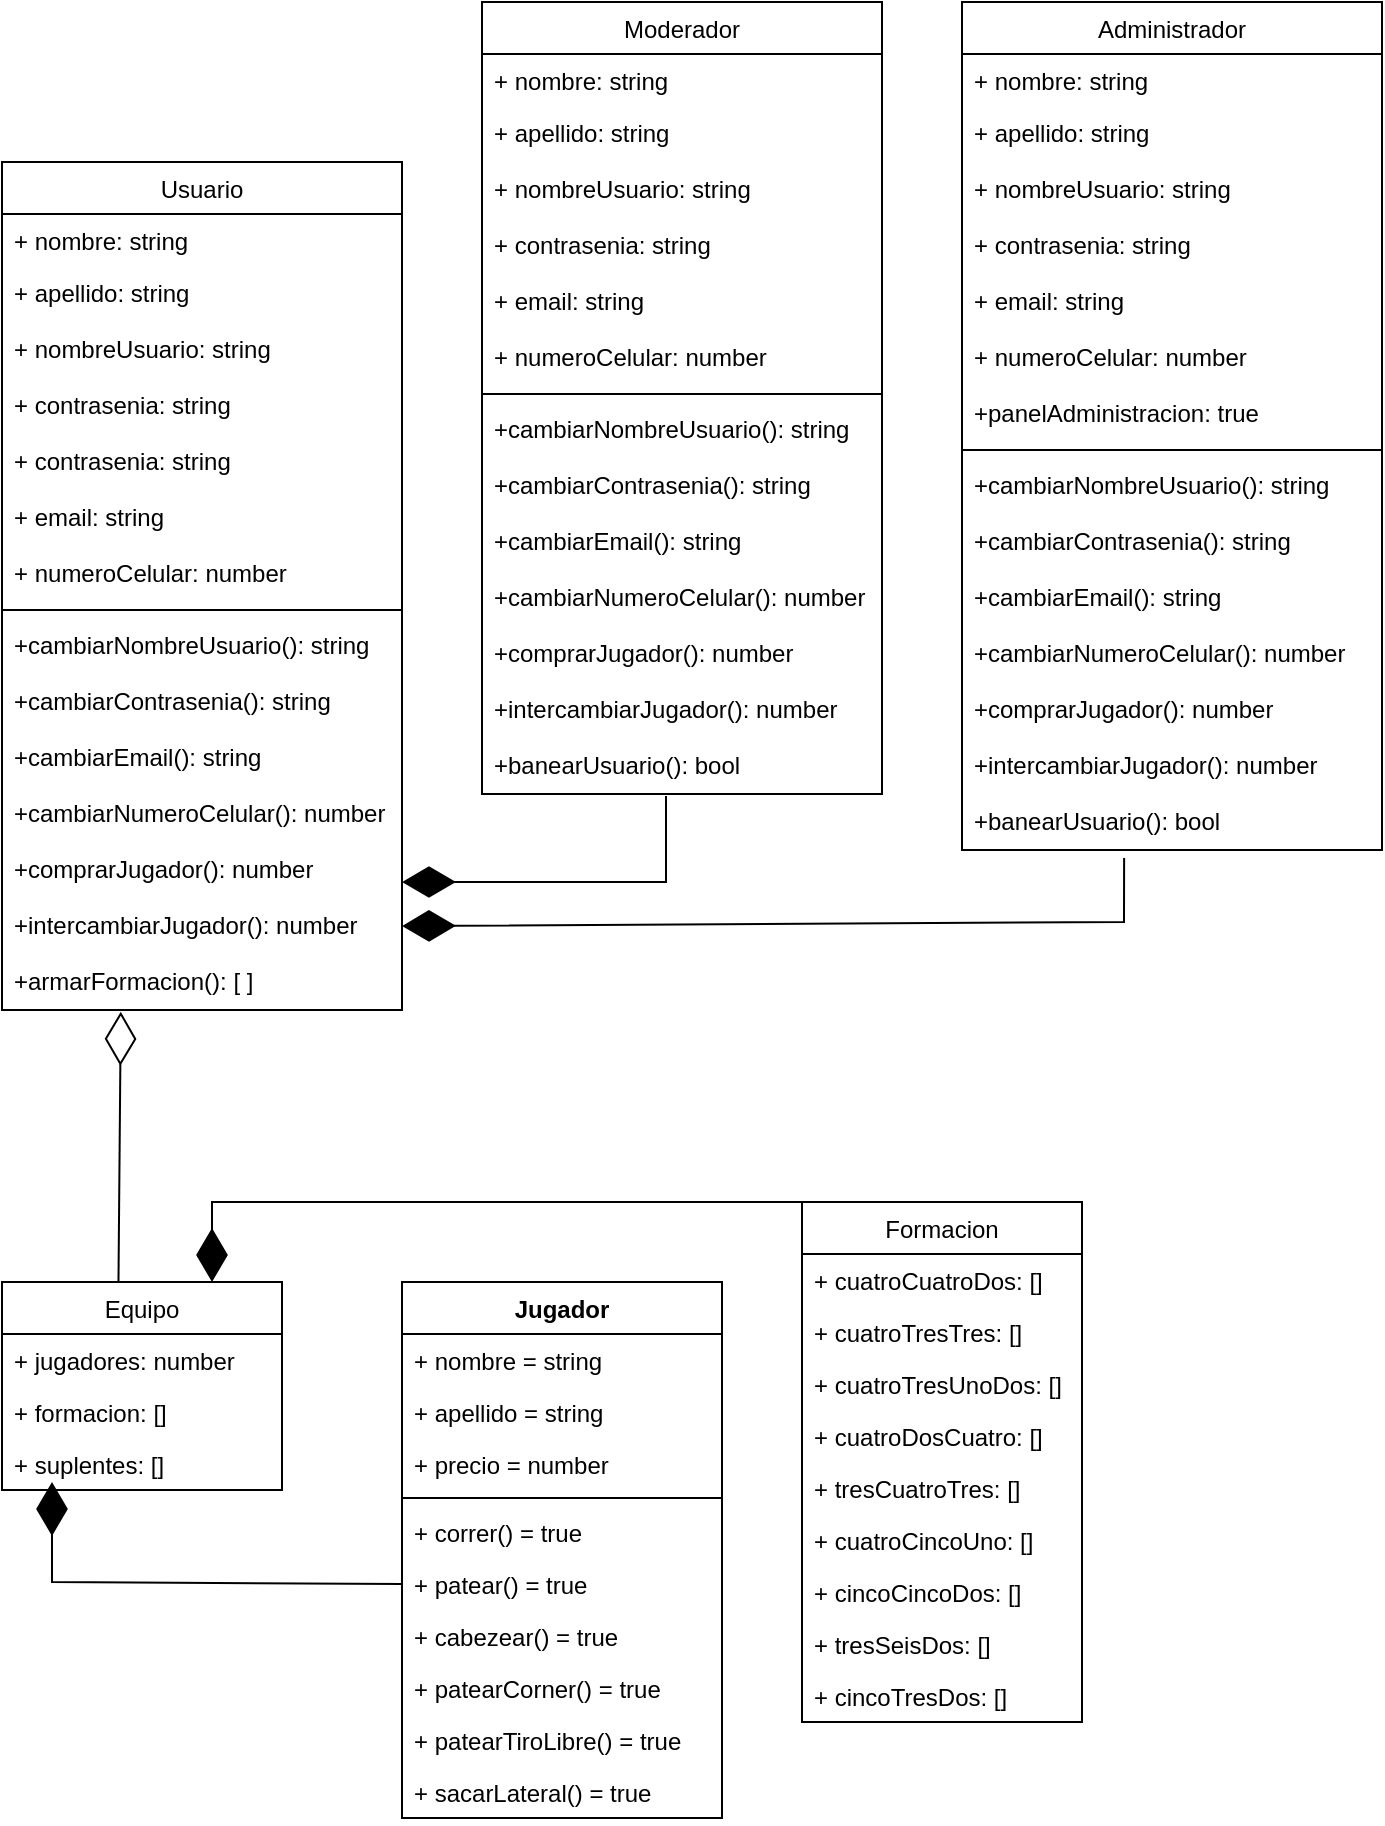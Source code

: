 <mxfile version="17.4.1" type="github"><diagram id="DILozo7zYIeHavc5yu-p" name="Page-1"><mxGraphModel dx="907" dy="513" grid="1" gridSize="10" guides="1" tooltips="1" connect="1" arrows="1" fold="1" page="1" pageScale="1" pageWidth="827" pageHeight="1169" math="0" shadow="0"><root><mxCell id="0"/><mxCell id="1" parent="0"/><mxCell id="RJwx97Zb1K_7F1EaJ8S_-5" value="Usuario" style="swimlane;fontStyle=0;childLayout=stackLayout;horizontal=1;startSize=26;fillColor=none;horizontalStack=0;resizeParent=1;resizeParentMax=0;resizeLast=0;collapsible=1;marginBottom=0;" vertex="1" parent="1"><mxGeometry x="120" y="120" width="200" height="424" as="geometry"/></mxCell><mxCell id="RJwx97Zb1K_7F1EaJ8S_-6" value="+ nombre: string    " style="text;strokeColor=none;fillColor=none;align=left;verticalAlign=top;spacingLeft=4;spacingRight=4;overflow=hidden;rotatable=0;points=[[0,0.5],[1,0.5]];portConstraint=eastwest;" vertex="1" parent="RJwx97Zb1K_7F1EaJ8S_-5"><mxGeometry y="26" width="200" height="26" as="geometry"/></mxCell><mxCell id="RJwx97Zb1K_7F1EaJ8S_-7" value="+ apellido: string" style="text;strokeColor=none;fillColor=none;align=left;verticalAlign=top;spacingLeft=4;spacingRight=4;overflow=hidden;rotatable=0;points=[[0,0.5],[1,0.5]];portConstraint=eastwest;" vertex="1" parent="RJwx97Zb1K_7F1EaJ8S_-5"><mxGeometry y="52" width="200" height="28" as="geometry"/></mxCell><mxCell id="RJwx97Zb1K_7F1EaJ8S_-11" value="+ nombreUsuario: string" style="text;strokeColor=none;fillColor=none;align=left;verticalAlign=top;spacingLeft=4;spacingRight=4;overflow=hidden;rotatable=0;points=[[0,0.5],[1,0.5]];portConstraint=eastwest;" vertex="1" parent="RJwx97Zb1K_7F1EaJ8S_-5"><mxGeometry y="80" width="200" height="28" as="geometry"/></mxCell><mxCell id="RJwx97Zb1K_7F1EaJ8S_-12" value="+ contrasenia: string" style="text;strokeColor=none;fillColor=none;align=left;verticalAlign=top;spacingLeft=4;spacingRight=4;overflow=hidden;rotatable=0;points=[[0,0.5],[1,0.5]];portConstraint=eastwest;" vertex="1" parent="RJwx97Zb1K_7F1EaJ8S_-5"><mxGeometry y="108" width="200" height="28" as="geometry"/></mxCell><mxCell id="RJwx97Zb1K_7F1EaJ8S_-39" value="+ contrasenia: string" style="text;strokeColor=none;fillColor=none;align=left;verticalAlign=top;spacingLeft=4;spacingRight=4;overflow=hidden;rotatable=0;points=[[0,0.5],[1,0.5]];portConstraint=eastwest;" vertex="1" parent="RJwx97Zb1K_7F1EaJ8S_-5"><mxGeometry y="136" width="200" height="28" as="geometry"/></mxCell><mxCell id="RJwx97Zb1K_7F1EaJ8S_-13" value="+ email: string" style="text;strokeColor=none;fillColor=none;align=left;verticalAlign=top;spacingLeft=4;spacingRight=4;overflow=hidden;rotatable=0;points=[[0,0.5],[1,0.5]];portConstraint=eastwest;" vertex="1" parent="RJwx97Zb1K_7F1EaJ8S_-5"><mxGeometry y="164" width="200" height="28" as="geometry"/></mxCell><mxCell id="RJwx97Zb1K_7F1EaJ8S_-14" value="+ numeroCelular: number" style="text;strokeColor=none;fillColor=none;align=left;verticalAlign=top;spacingLeft=4;spacingRight=4;overflow=hidden;rotatable=0;points=[[0,0.5],[1,0.5]];portConstraint=eastwest;" vertex="1" parent="RJwx97Zb1K_7F1EaJ8S_-5"><mxGeometry y="192" width="200" height="28" as="geometry"/></mxCell><mxCell id="RJwx97Zb1K_7F1EaJ8S_-15" value="" style="line;strokeWidth=1;fillColor=none;align=left;verticalAlign=middle;spacingTop=-1;spacingLeft=3;spacingRight=3;rotatable=0;labelPosition=right;points=[];portConstraint=eastwest;" vertex="1" parent="RJwx97Zb1K_7F1EaJ8S_-5"><mxGeometry y="220" width="200" height="8" as="geometry"/></mxCell><mxCell id="RJwx97Zb1K_7F1EaJ8S_-16" value="+cambiarNombreUsuario(): string" style="text;strokeColor=none;fillColor=none;align=left;verticalAlign=top;spacingLeft=4;spacingRight=4;overflow=hidden;rotatable=0;points=[[0,0.5],[1,0.5]];portConstraint=eastwest;" vertex="1" parent="RJwx97Zb1K_7F1EaJ8S_-5"><mxGeometry y="228" width="200" height="28" as="geometry"/></mxCell><mxCell id="RJwx97Zb1K_7F1EaJ8S_-17" value="+cambiarContrasenia(): string" style="text;strokeColor=none;fillColor=none;align=left;verticalAlign=top;spacingLeft=4;spacingRight=4;overflow=hidden;rotatable=0;points=[[0,0.5],[1,0.5]];portConstraint=eastwest;" vertex="1" parent="RJwx97Zb1K_7F1EaJ8S_-5"><mxGeometry y="256" width="200" height="28" as="geometry"/></mxCell><mxCell id="RJwx97Zb1K_7F1EaJ8S_-18" value="+cambiarEmail(): string" style="text;strokeColor=none;fillColor=none;align=left;verticalAlign=top;spacingLeft=4;spacingRight=4;overflow=hidden;rotatable=0;points=[[0,0.5],[1,0.5]];portConstraint=eastwest;" vertex="1" parent="RJwx97Zb1K_7F1EaJ8S_-5"><mxGeometry y="284" width="200" height="28" as="geometry"/></mxCell><mxCell id="RJwx97Zb1K_7F1EaJ8S_-19" value="+cambiarNumeroCelular(): number" style="text;strokeColor=none;fillColor=none;align=left;verticalAlign=top;spacingLeft=4;spacingRight=4;overflow=hidden;rotatable=0;points=[[0,0.5],[1,0.5]];portConstraint=eastwest;" vertex="1" parent="RJwx97Zb1K_7F1EaJ8S_-5"><mxGeometry y="312" width="200" height="28" as="geometry"/></mxCell><mxCell id="RJwx97Zb1K_7F1EaJ8S_-21" value="+comprarJugador(): number" style="text;strokeColor=none;fillColor=none;align=left;verticalAlign=top;spacingLeft=4;spacingRight=4;overflow=hidden;rotatable=0;points=[[0,0.5],[1,0.5]];portConstraint=eastwest;" vertex="1" parent="RJwx97Zb1K_7F1EaJ8S_-5"><mxGeometry y="340" width="200" height="28" as="geometry"/></mxCell><mxCell id="RJwx97Zb1K_7F1EaJ8S_-22" value="+intercambiarJugador(): number" style="text;strokeColor=none;fillColor=none;align=left;verticalAlign=top;spacingLeft=4;spacingRight=4;overflow=hidden;rotatable=0;points=[[0,0.5],[1,0.5]];portConstraint=eastwest;" vertex="1" parent="RJwx97Zb1K_7F1EaJ8S_-5"><mxGeometry y="368" width="200" height="28" as="geometry"/></mxCell><mxCell id="RJwx97Zb1K_7F1EaJ8S_-23" value="+armarFormacion(): [ ]" style="text;strokeColor=none;fillColor=none;align=left;verticalAlign=top;spacingLeft=4;spacingRight=4;overflow=hidden;rotatable=0;points=[[0,0.5],[1,0.5]];portConstraint=eastwest;" vertex="1" parent="RJwx97Zb1K_7F1EaJ8S_-5"><mxGeometry y="396" width="200" height="28" as="geometry"/></mxCell><mxCell id="RJwx97Zb1K_7F1EaJ8S_-24" value="Moderador" style="swimlane;fontStyle=0;childLayout=stackLayout;horizontal=1;startSize=26;fillColor=none;horizontalStack=0;resizeParent=1;resizeParentMax=0;resizeLast=0;collapsible=1;marginBottom=0;" vertex="1" parent="1"><mxGeometry x="360" y="40" width="200" height="396" as="geometry"/></mxCell><mxCell id="RJwx97Zb1K_7F1EaJ8S_-25" value="+ nombre: string    " style="text;strokeColor=none;fillColor=none;align=left;verticalAlign=top;spacingLeft=4;spacingRight=4;overflow=hidden;rotatable=0;points=[[0,0.5],[1,0.5]];portConstraint=eastwest;" vertex="1" parent="RJwx97Zb1K_7F1EaJ8S_-24"><mxGeometry y="26" width="200" height="26" as="geometry"/></mxCell><mxCell id="RJwx97Zb1K_7F1EaJ8S_-26" value="+ apellido: string" style="text;strokeColor=none;fillColor=none;align=left;verticalAlign=top;spacingLeft=4;spacingRight=4;overflow=hidden;rotatable=0;points=[[0,0.5],[1,0.5]];portConstraint=eastwest;" vertex="1" parent="RJwx97Zb1K_7F1EaJ8S_-24"><mxGeometry y="52" width="200" height="28" as="geometry"/></mxCell><mxCell id="RJwx97Zb1K_7F1EaJ8S_-27" value="+ nombreUsuario: string" style="text;strokeColor=none;fillColor=none;align=left;verticalAlign=top;spacingLeft=4;spacingRight=4;overflow=hidden;rotatable=0;points=[[0,0.5],[1,0.5]];portConstraint=eastwest;" vertex="1" parent="RJwx97Zb1K_7F1EaJ8S_-24"><mxGeometry y="80" width="200" height="28" as="geometry"/></mxCell><mxCell id="RJwx97Zb1K_7F1EaJ8S_-28" value="+ contrasenia: string" style="text;strokeColor=none;fillColor=none;align=left;verticalAlign=top;spacingLeft=4;spacingRight=4;overflow=hidden;rotatable=0;points=[[0,0.5],[1,0.5]];portConstraint=eastwest;" vertex="1" parent="RJwx97Zb1K_7F1EaJ8S_-24"><mxGeometry y="108" width="200" height="28" as="geometry"/></mxCell><mxCell id="RJwx97Zb1K_7F1EaJ8S_-29" value="+ email: string" style="text;strokeColor=none;fillColor=none;align=left;verticalAlign=top;spacingLeft=4;spacingRight=4;overflow=hidden;rotatable=0;points=[[0,0.5],[1,0.5]];portConstraint=eastwest;" vertex="1" parent="RJwx97Zb1K_7F1EaJ8S_-24"><mxGeometry y="136" width="200" height="28" as="geometry"/></mxCell><mxCell id="RJwx97Zb1K_7F1EaJ8S_-30" value="+ numeroCelular: number" style="text;strokeColor=none;fillColor=none;align=left;verticalAlign=top;spacingLeft=4;spacingRight=4;overflow=hidden;rotatable=0;points=[[0,0.5],[1,0.5]];portConstraint=eastwest;" vertex="1" parent="RJwx97Zb1K_7F1EaJ8S_-24"><mxGeometry y="164" width="200" height="28" as="geometry"/></mxCell><mxCell id="RJwx97Zb1K_7F1EaJ8S_-31" value="" style="line;strokeWidth=1;fillColor=none;align=left;verticalAlign=middle;spacingTop=-1;spacingLeft=3;spacingRight=3;rotatable=0;labelPosition=right;points=[];portConstraint=eastwest;" vertex="1" parent="RJwx97Zb1K_7F1EaJ8S_-24"><mxGeometry y="192" width="200" height="8" as="geometry"/></mxCell><mxCell id="RJwx97Zb1K_7F1EaJ8S_-32" value="+cambiarNombreUsuario(): string" style="text;strokeColor=none;fillColor=none;align=left;verticalAlign=top;spacingLeft=4;spacingRight=4;overflow=hidden;rotatable=0;points=[[0,0.5],[1,0.5]];portConstraint=eastwest;" vertex="1" parent="RJwx97Zb1K_7F1EaJ8S_-24"><mxGeometry y="200" width="200" height="28" as="geometry"/></mxCell><mxCell id="RJwx97Zb1K_7F1EaJ8S_-33" value="+cambiarContrasenia(): string" style="text;strokeColor=none;fillColor=none;align=left;verticalAlign=top;spacingLeft=4;spacingRight=4;overflow=hidden;rotatable=0;points=[[0,0.5],[1,0.5]];portConstraint=eastwest;" vertex="1" parent="RJwx97Zb1K_7F1EaJ8S_-24"><mxGeometry y="228" width="200" height="28" as="geometry"/></mxCell><mxCell id="RJwx97Zb1K_7F1EaJ8S_-34" value="+cambiarEmail(): string" style="text;strokeColor=none;fillColor=none;align=left;verticalAlign=top;spacingLeft=4;spacingRight=4;overflow=hidden;rotatable=0;points=[[0,0.5],[1,0.5]];portConstraint=eastwest;" vertex="1" parent="RJwx97Zb1K_7F1EaJ8S_-24"><mxGeometry y="256" width="200" height="28" as="geometry"/></mxCell><mxCell id="RJwx97Zb1K_7F1EaJ8S_-35" value="+cambiarNumeroCelular(): number" style="text;strokeColor=none;fillColor=none;align=left;verticalAlign=top;spacingLeft=4;spacingRight=4;overflow=hidden;rotatable=0;points=[[0,0.5],[1,0.5]];portConstraint=eastwest;" vertex="1" parent="RJwx97Zb1K_7F1EaJ8S_-24"><mxGeometry y="284" width="200" height="28" as="geometry"/></mxCell><mxCell id="RJwx97Zb1K_7F1EaJ8S_-36" value="+comprarJugador(): number" style="text;strokeColor=none;fillColor=none;align=left;verticalAlign=top;spacingLeft=4;spacingRight=4;overflow=hidden;rotatable=0;points=[[0,0.5],[1,0.5]];portConstraint=eastwest;" vertex="1" parent="RJwx97Zb1K_7F1EaJ8S_-24"><mxGeometry y="312" width="200" height="28" as="geometry"/></mxCell><mxCell id="RJwx97Zb1K_7F1EaJ8S_-37" value="+intercambiarJugador(): number" style="text;strokeColor=none;fillColor=none;align=left;verticalAlign=top;spacingLeft=4;spacingRight=4;overflow=hidden;rotatable=0;points=[[0,0.5],[1,0.5]];portConstraint=eastwest;" vertex="1" parent="RJwx97Zb1K_7F1EaJ8S_-24"><mxGeometry y="340" width="200" height="28" as="geometry"/></mxCell><mxCell id="RJwx97Zb1K_7F1EaJ8S_-38" value="+banearUsuario(): bool" style="text;strokeColor=none;fillColor=none;align=left;verticalAlign=top;spacingLeft=4;spacingRight=4;overflow=hidden;rotatable=0;points=[[0,0.5],[1,0.5]];portConstraint=eastwest;" vertex="1" parent="RJwx97Zb1K_7F1EaJ8S_-24"><mxGeometry y="368" width="200" height="28" as="geometry"/></mxCell><mxCell id="RJwx97Zb1K_7F1EaJ8S_-44" value="Administrador" style="swimlane;fontStyle=0;childLayout=stackLayout;horizontal=1;startSize=26;fillColor=none;horizontalStack=0;resizeParent=1;resizeParentMax=0;resizeLast=0;collapsible=1;marginBottom=0;" vertex="1" parent="1"><mxGeometry x="600" y="40" width="210" height="424" as="geometry"/></mxCell><mxCell id="RJwx97Zb1K_7F1EaJ8S_-45" value="+ nombre: string    " style="text;strokeColor=none;fillColor=none;align=left;verticalAlign=top;spacingLeft=4;spacingRight=4;overflow=hidden;rotatable=0;points=[[0,0.5],[1,0.5]];portConstraint=eastwest;" vertex="1" parent="RJwx97Zb1K_7F1EaJ8S_-44"><mxGeometry y="26" width="210" height="26" as="geometry"/></mxCell><mxCell id="RJwx97Zb1K_7F1EaJ8S_-46" value="+ apellido: string" style="text;strokeColor=none;fillColor=none;align=left;verticalAlign=top;spacingLeft=4;spacingRight=4;overflow=hidden;rotatable=0;points=[[0,0.5],[1,0.5]];portConstraint=eastwest;" vertex="1" parent="RJwx97Zb1K_7F1EaJ8S_-44"><mxGeometry y="52" width="210" height="28" as="geometry"/></mxCell><mxCell id="RJwx97Zb1K_7F1EaJ8S_-47" value="+ nombreUsuario: string" style="text;strokeColor=none;fillColor=none;align=left;verticalAlign=top;spacingLeft=4;spacingRight=4;overflow=hidden;rotatable=0;points=[[0,0.5],[1,0.5]];portConstraint=eastwest;" vertex="1" parent="RJwx97Zb1K_7F1EaJ8S_-44"><mxGeometry y="80" width="210" height="28" as="geometry"/></mxCell><mxCell id="RJwx97Zb1K_7F1EaJ8S_-48" value="+ contrasenia: string" style="text;strokeColor=none;fillColor=none;align=left;verticalAlign=top;spacingLeft=4;spacingRight=4;overflow=hidden;rotatable=0;points=[[0,0.5],[1,0.5]];portConstraint=eastwest;" vertex="1" parent="RJwx97Zb1K_7F1EaJ8S_-44"><mxGeometry y="108" width="210" height="28" as="geometry"/></mxCell><mxCell id="RJwx97Zb1K_7F1EaJ8S_-49" value="+ email: string" style="text;strokeColor=none;fillColor=none;align=left;verticalAlign=top;spacingLeft=4;spacingRight=4;overflow=hidden;rotatable=0;points=[[0,0.5],[1,0.5]];portConstraint=eastwest;" vertex="1" parent="RJwx97Zb1K_7F1EaJ8S_-44"><mxGeometry y="136" width="210" height="28" as="geometry"/></mxCell><mxCell id="RJwx97Zb1K_7F1EaJ8S_-50" value="+ numeroCelular: number" style="text;strokeColor=none;fillColor=none;align=left;verticalAlign=top;spacingLeft=4;spacingRight=4;overflow=hidden;rotatable=0;points=[[0,0.5],[1,0.5]];portConstraint=eastwest;" vertex="1" parent="RJwx97Zb1K_7F1EaJ8S_-44"><mxGeometry y="164" width="210" height="28" as="geometry"/></mxCell><mxCell id="RJwx97Zb1K_7F1EaJ8S_-91" value="+panelAdministracion: true" style="text;strokeColor=none;fillColor=none;align=left;verticalAlign=top;spacingLeft=4;spacingRight=4;overflow=hidden;rotatable=0;points=[[0,0.5],[1,0.5]];portConstraint=eastwest;" vertex="1" parent="RJwx97Zb1K_7F1EaJ8S_-44"><mxGeometry y="192" width="210" height="28" as="geometry"/></mxCell><mxCell id="RJwx97Zb1K_7F1EaJ8S_-51" value="" style="line;strokeWidth=1;fillColor=none;align=left;verticalAlign=middle;spacingTop=-1;spacingLeft=3;spacingRight=3;rotatable=0;labelPosition=right;points=[];portConstraint=eastwest;" vertex="1" parent="RJwx97Zb1K_7F1EaJ8S_-44"><mxGeometry y="220" width="210" height="8" as="geometry"/></mxCell><mxCell id="RJwx97Zb1K_7F1EaJ8S_-52" value="+cambiarNombreUsuario(): string" style="text;strokeColor=none;fillColor=none;align=left;verticalAlign=top;spacingLeft=4;spacingRight=4;overflow=hidden;rotatable=0;points=[[0,0.5],[1,0.5]];portConstraint=eastwest;" vertex="1" parent="RJwx97Zb1K_7F1EaJ8S_-44"><mxGeometry y="228" width="210" height="28" as="geometry"/></mxCell><mxCell id="RJwx97Zb1K_7F1EaJ8S_-53" value="+cambiarContrasenia(): string" style="text;strokeColor=none;fillColor=none;align=left;verticalAlign=top;spacingLeft=4;spacingRight=4;overflow=hidden;rotatable=0;points=[[0,0.5],[1,0.5]];portConstraint=eastwest;" vertex="1" parent="RJwx97Zb1K_7F1EaJ8S_-44"><mxGeometry y="256" width="210" height="28" as="geometry"/></mxCell><mxCell id="RJwx97Zb1K_7F1EaJ8S_-54" value="+cambiarEmail(): string" style="text;strokeColor=none;fillColor=none;align=left;verticalAlign=top;spacingLeft=4;spacingRight=4;overflow=hidden;rotatable=0;points=[[0,0.5],[1,0.5]];portConstraint=eastwest;" vertex="1" parent="RJwx97Zb1K_7F1EaJ8S_-44"><mxGeometry y="284" width="210" height="28" as="geometry"/></mxCell><mxCell id="RJwx97Zb1K_7F1EaJ8S_-55" value="+cambiarNumeroCelular(): number" style="text;strokeColor=none;fillColor=none;align=left;verticalAlign=top;spacingLeft=4;spacingRight=4;overflow=hidden;rotatable=0;points=[[0,0.5],[1,0.5]];portConstraint=eastwest;" vertex="1" parent="RJwx97Zb1K_7F1EaJ8S_-44"><mxGeometry y="312" width="210" height="28" as="geometry"/></mxCell><mxCell id="RJwx97Zb1K_7F1EaJ8S_-56" value="+comprarJugador(): number" style="text;strokeColor=none;fillColor=none;align=left;verticalAlign=top;spacingLeft=4;spacingRight=4;overflow=hidden;rotatable=0;points=[[0,0.5],[1,0.5]];portConstraint=eastwest;" vertex="1" parent="RJwx97Zb1K_7F1EaJ8S_-44"><mxGeometry y="340" width="210" height="28" as="geometry"/></mxCell><mxCell id="RJwx97Zb1K_7F1EaJ8S_-57" value="+intercambiarJugador(): number" style="text;strokeColor=none;fillColor=none;align=left;verticalAlign=top;spacingLeft=4;spacingRight=4;overflow=hidden;rotatable=0;points=[[0,0.5],[1,0.5]];portConstraint=eastwest;" vertex="1" parent="RJwx97Zb1K_7F1EaJ8S_-44"><mxGeometry y="368" width="210" height="28" as="geometry"/></mxCell><mxCell id="RJwx97Zb1K_7F1EaJ8S_-58" value="+banearUsuario(): bool" style="text;strokeColor=none;fillColor=none;align=left;verticalAlign=top;spacingLeft=4;spacingRight=4;overflow=hidden;rotatable=0;points=[[0,0.5],[1,0.5]];portConstraint=eastwest;" vertex="1" parent="RJwx97Zb1K_7F1EaJ8S_-44"><mxGeometry y="396" width="210" height="28" as="geometry"/></mxCell><mxCell id="RJwx97Zb1K_7F1EaJ8S_-97" value="" style="endArrow=diamondThin;endFill=1;endSize=24;html=1;rounded=0;fontFamily=Helvetica;fontSize=12;fontColor=default;exitX=0.46;exitY=1.036;exitDx=0;exitDy=0;exitPerimeter=0;" edge="1" parent="1" source="RJwx97Zb1K_7F1EaJ8S_-38"><mxGeometry width="160" relative="1" as="geometry"><mxPoint x="440" y="480" as="sourcePoint"/><mxPoint x="320" y="480" as="targetPoint"/><Array as="points"><mxPoint x="452" y="480"/></Array></mxGeometry></mxCell><mxCell id="RJwx97Zb1K_7F1EaJ8S_-98" value="" style="endArrow=diamondThin;endFill=1;endSize=24;html=1;rounded=0;fontFamily=Helvetica;fontSize=12;fontColor=default;exitX=0.386;exitY=1.143;exitDx=0;exitDy=0;exitPerimeter=0;entryX=1;entryY=0.5;entryDx=0;entryDy=0;" edge="1" parent="1" source="RJwx97Zb1K_7F1EaJ8S_-58" target="RJwx97Zb1K_7F1EaJ8S_-22"><mxGeometry width="160" relative="1" as="geometry"><mxPoint x="600" y="500" as="sourcePoint"/><mxPoint x="760" y="500" as="targetPoint"/><Array as="points"><mxPoint x="681" y="500"/></Array></mxGeometry></mxCell><mxCell id="RJwx97Zb1K_7F1EaJ8S_-99" value="Jugador" style="swimlane;fontStyle=1;align=center;verticalAlign=top;childLayout=stackLayout;horizontal=1;startSize=26;horizontalStack=0;resizeParent=1;resizeParentMax=0;resizeLast=0;collapsible=1;marginBottom=0;fontFamily=Helvetica;fontSize=12;fontColor=default;strokeColor=default;fillColor=none;" vertex="1" parent="1"><mxGeometry x="320" y="680" width="160" height="268" as="geometry"/></mxCell><mxCell id="RJwx97Zb1K_7F1EaJ8S_-100" value="+ nombre = string" style="text;strokeColor=none;fillColor=none;align=left;verticalAlign=top;spacingLeft=4;spacingRight=4;overflow=hidden;rotatable=0;points=[[0,0.5],[1,0.5]];portConstraint=eastwest;fontFamily=Helvetica;fontSize=12;fontColor=default;startSize=26;" vertex="1" parent="RJwx97Zb1K_7F1EaJ8S_-99"><mxGeometry y="26" width="160" height="26" as="geometry"/></mxCell><mxCell id="RJwx97Zb1K_7F1EaJ8S_-102" value="+ apellido = string" style="text;strokeColor=none;fillColor=none;align=left;verticalAlign=top;spacingLeft=4;spacingRight=4;overflow=hidden;rotatable=0;points=[[0,0.5],[1,0.5]];portConstraint=eastwest;fontFamily=Helvetica;fontSize=12;fontColor=default;startSize=26;" vertex="1" parent="RJwx97Zb1K_7F1EaJ8S_-99"><mxGeometry y="52" width="160" height="26" as="geometry"/></mxCell><mxCell id="RJwx97Zb1K_7F1EaJ8S_-103" value="+ precio = number" style="text;strokeColor=none;fillColor=none;align=left;verticalAlign=top;spacingLeft=4;spacingRight=4;overflow=hidden;rotatable=0;points=[[0,0.5],[1,0.5]];portConstraint=eastwest;fontFamily=Helvetica;fontSize=12;fontColor=default;startSize=26;" vertex="1" parent="RJwx97Zb1K_7F1EaJ8S_-99"><mxGeometry y="78" width="160" height="26" as="geometry"/></mxCell><mxCell id="RJwx97Zb1K_7F1EaJ8S_-101" value="" style="line;strokeWidth=1;fillColor=none;align=left;verticalAlign=middle;spacingTop=-1;spacingLeft=3;spacingRight=3;rotatable=0;labelPosition=right;points=[];portConstraint=eastwest;fontFamily=Helvetica;fontSize=12;fontColor=default;startSize=26;" vertex="1" parent="RJwx97Zb1K_7F1EaJ8S_-99"><mxGeometry y="104" width="160" height="8" as="geometry"/></mxCell><mxCell id="RJwx97Zb1K_7F1EaJ8S_-104" value="+ correr() = true" style="text;strokeColor=none;fillColor=none;align=left;verticalAlign=top;spacingLeft=4;spacingRight=4;overflow=hidden;rotatable=0;points=[[0,0.5],[1,0.5]];portConstraint=eastwest;fontFamily=Helvetica;fontSize=12;fontColor=default;startSize=26;" vertex="1" parent="RJwx97Zb1K_7F1EaJ8S_-99"><mxGeometry y="112" width="160" height="26" as="geometry"/></mxCell><mxCell id="RJwx97Zb1K_7F1EaJ8S_-105" value="+ patear() = true" style="text;strokeColor=none;fillColor=none;align=left;verticalAlign=top;spacingLeft=4;spacingRight=4;overflow=hidden;rotatable=0;points=[[0,0.5],[1,0.5]];portConstraint=eastwest;fontFamily=Helvetica;fontSize=12;fontColor=default;startSize=26;" vertex="1" parent="RJwx97Zb1K_7F1EaJ8S_-99"><mxGeometry y="138" width="160" height="26" as="geometry"/></mxCell><mxCell id="RJwx97Zb1K_7F1EaJ8S_-113" value="+ cabezear() = true" style="text;strokeColor=none;fillColor=none;align=left;verticalAlign=top;spacingLeft=4;spacingRight=4;overflow=hidden;rotatable=0;points=[[0,0.5],[1,0.5]];portConstraint=eastwest;fontFamily=Helvetica;fontSize=12;fontColor=default;startSize=26;" vertex="1" parent="RJwx97Zb1K_7F1EaJ8S_-99"><mxGeometry y="164" width="160" height="26" as="geometry"/></mxCell><mxCell id="RJwx97Zb1K_7F1EaJ8S_-114" value="+ patearCorner() = true" style="text;strokeColor=none;fillColor=none;align=left;verticalAlign=top;spacingLeft=4;spacingRight=4;overflow=hidden;rotatable=0;points=[[0,0.5],[1,0.5]];portConstraint=eastwest;fontFamily=Helvetica;fontSize=12;fontColor=default;startSize=26;" vertex="1" parent="RJwx97Zb1K_7F1EaJ8S_-99"><mxGeometry y="190" width="160" height="26" as="geometry"/></mxCell><mxCell id="RJwx97Zb1K_7F1EaJ8S_-115" value="+ patearTiroLibre() = true" style="text;strokeColor=none;fillColor=none;align=left;verticalAlign=top;spacingLeft=4;spacingRight=4;overflow=hidden;rotatable=0;points=[[0,0.5],[1,0.5]];portConstraint=eastwest;fontFamily=Helvetica;fontSize=12;fontColor=default;startSize=26;" vertex="1" parent="RJwx97Zb1K_7F1EaJ8S_-99"><mxGeometry y="216" width="160" height="26" as="geometry"/></mxCell><mxCell id="RJwx97Zb1K_7F1EaJ8S_-116" value="+ sacarLateral() = true" style="text;strokeColor=none;fillColor=none;align=left;verticalAlign=top;spacingLeft=4;spacingRight=4;overflow=hidden;rotatable=0;points=[[0,0.5],[1,0.5]];portConstraint=eastwest;fontFamily=Helvetica;fontSize=12;fontColor=default;startSize=26;" vertex="1" parent="RJwx97Zb1K_7F1EaJ8S_-99"><mxGeometry y="242" width="160" height="26" as="geometry"/></mxCell><mxCell id="RJwx97Zb1K_7F1EaJ8S_-127" value="Formacion" style="swimlane;fontStyle=0;childLayout=stackLayout;horizontal=1;startSize=26;fillColor=none;horizontalStack=0;resizeParent=1;resizeParentMax=0;resizeLast=0;collapsible=1;marginBottom=0;fontFamily=Helvetica;fontSize=12;fontColor=default;strokeColor=default;" vertex="1" parent="1"><mxGeometry x="520" y="640" width="140" height="260" as="geometry"/></mxCell><mxCell id="RJwx97Zb1K_7F1EaJ8S_-128" value="+ cuatroCuatroDos: []" style="text;strokeColor=none;fillColor=none;align=left;verticalAlign=top;spacingLeft=4;spacingRight=4;overflow=hidden;rotatable=0;points=[[0,0.5],[1,0.5]];portConstraint=eastwest;fontFamily=Helvetica;fontSize=12;fontColor=default;startSize=26;" vertex="1" parent="RJwx97Zb1K_7F1EaJ8S_-127"><mxGeometry y="26" width="140" height="26" as="geometry"/></mxCell><mxCell id="RJwx97Zb1K_7F1EaJ8S_-129" value="+ cuatroTresTres: []" style="text;strokeColor=none;fillColor=none;align=left;verticalAlign=top;spacingLeft=4;spacingRight=4;overflow=hidden;rotatable=0;points=[[0,0.5],[1,0.5]];portConstraint=eastwest;fontFamily=Helvetica;fontSize=12;fontColor=default;startSize=26;" vertex="1" parent="RJwx97Zb1K_7F1EaJ8S_-127"><mxGeometry y="52" width="140" height="26" as="geometry"/></mxCell><mxCell id="RJwx97Zb1K_7F1EaJ8S_-130" value="+ cuatroTresUnoDos: []" style="text;strokeColor=none;fillColor=none;align=left;verticalAlign=top;spacingLeft=4;spacingRight=4;overflow=hidden;rotatable=0;points=[[0,0.5],[1,0.5]];portConstraint=eastwest;fontFamily=Helvetica;fontSize=12;fontColor=default;startSize=26;" vertex="1" parent="RJwx97Zb1K_7F1EaJ8S_-127"><mxGeometry y="78" width="140" height="26" as="geometry"/></mxCell><mxCell id="RJwx97Zb1K_7F1EaJ8S_-131" value="+ cuatroDosCuatro: []" style="text;strokeColor=none;fillColor=none;align=left;verticalAlign=top;spacingLeft=4;spacingRight=4;overflow=hidden;rotatable=0;points=[[0,0.5],[1,0.5]];portConstraint=eastwest;fontFamily=Helvetica;fontSize=12;fontColor=default;startSize=26;" vertex="1" parent="RJwx97Zb1K_7F1EaJ8S_-127"><mxGeometry y="104" width="140" height="26" as="geometry"/></mxCell><mxCell id="RJwx97Zb1K_7F1EaJ8S_-132" value="+ tresCuatroTres: []" style="text;strokeColor=none;fillColor=none;align=left;verticalAlign=top;spacingLeft=4;spacingRight=4;overflow=hidden;rotatable=0;points=[[0,0.5],[1,0.5]];portConstraint=eastwest;fontFamily=Helvetica;fontSize=12;fontColor=default;startSize=26;" vertex="1" parent="RJwx97Zb1K_7F1EaJ8S_-127"><mxGeometry y="130" width="140" height="26" as="geometry"/></mxCell><mxCell id="RJwx97Zb1K_7F1EaJ8S_-133" value="+ cuatroCincoUno: []" style="text;strokeColor=none;fillColor=none;align=left;verticalAlign=top;spacingLeft=4;spacingRight=4;overflow=hidden;rotatable=0;points=[[0,0.5],[1,0.5]];portConstraint=eastwest;fontFamily=Helvetica;fontSize=12;fontColor=default;startSize=26;" vertex="1" parent="RJwx97Zb1K_7F1EaJ8S_-127"><mxGeometry y="156" width="140" height="26" as="geometry"/></mxCell><mxCell id="RJwx97Zb1K_7F1EaJ8S_-134" value="+ cincoCincoDos: []" style="text;strokeColor=none;fillColor=none;align=left;verticalAlign=top;spacingLeft=4;spacingRight=4;overflow=hidden;rotatable=0;points=[[0,0.5],[1,0.5]];portConstraint=eastwest;fontFamily=Helvetica;fontSize=12;fontColor=default;startSize=26;" vertex="1" parent="RJwx97Zb1K_7F1EaJ8S_-127"><mxGeometry y="182" width="140" height="26" as="geometry"/></mxCell><mxCell id="RJwx97Zb1K_7F1EaJ8S_-135" value="+ tresSeisDos: []" style="text;strokeColor=none;fillColor=none;align=left;verticalAlign=top;spacingLeft=4;spacingRight=4;overflow=hidden;rotatable=0;points=[[0,0.5],[1,0.5]];portConstraint=eastwest;fontFamily=Helvetica;fontSize=12;fontColor=default;startSize=26;" vertex="1" parent="RJwx97Zb1K_7F1EaJ8S_-127"><mxGeometry y="208" width="140" height="26" as="geometry"/></mxCell><mxCell id="RJwx97Zb1K_7F1EaJ8S_-136" value="+ cincoTresDos: []" style="text;strokeColor=none;fillColor=none;align=left;verticalAlign=top;spacingLeft=4;spacingRight=4;overflow=hidden;rotatable=0;points=[[0,0.5],[1,0.5]];portConstraint=eastwest;fontFamily=Helvetica;fontSize=12;fontColor=default;startSize=26;" vertex="1" parent="RJwx97Zb1K_7F1EaJ8S_-127"><mxGeometry y="234" width="140" height="26" as="geometry"/></mxCell><mxCell id="RJwx97Zb1K_7F1EaJ8S_-137" value="Equipo" style="swimlane;fontStyle=0;childLayout=stackLayout;horizontal=1;startSize=26;fillColor=none;horizontalStack=0;resizeParent=1;resizeParentMax=0;resizeLast=0;collapsible=1;marginBottom=0;fontFamily=Helvetica;fontSize=12;fontColor=default;strokeColor=default;" vertex="1" parent="1"><mxGeometry x="120" y="680" width="140" height="104" as="geometry"/></mxCell><mxCell id="RJwx97Zb1K_7F1EaJ8S_-138" value="+ jugadores: number" style="text;strokeColor=none;fillColor=none;align=left;verticalAlign=top;spacingLeft=4;spacingRight=4;overflow=hidden;rotatable=0;points=[[0,0.5],[1,0.5]];portConstraint=eastwest;fontFamily=Helvetica;fontSize=12;fontColor=default;startSize=26;" vertex="1" parent="RJwx97Zb1K_7F1EaJ8S_-137"><mxGeometry y="26" width="140" height="26" as="geometry"/></mxCell><mxCell id="RJwx97Zb1K_7F1EaJ8S_-139" value="+ formacion: []" style="text;strokeColor=none;fillColor=none;align=left;verticalAlign=top;spacingLeft=4;spacingRight=4;overflow=hidden;rotatable=0;points=[[0,0.5],[1,0.5]];portConstraint=eastwest;fontFamily=Helvetica;fontSize=12;fontColor=default;startSize=26;" vertex="1" parent="RJwx97Zb1K_7F1EaJ8S_-137"><mxGeometry y="52" width="140" height="26" as="geometry"/></mxCell><mxCell id="RJwx97Zb1K_7F1EaJ8S_-140" value="+ suplentes: []" style="text;strokeColor=none;fillColor=none;align=left;verticalAlign=top;spacingLeft=4;spacingRight=4;overflow=hidden;rotatable=0;points=[[0,0.5],[1,0.5]];portConstraint=eastwest;fontFamily=Helvetica;fontSize=12;fontColor=default;startSize=26;" vertex="1" parent="RJwx97Zb1K_7F1EaJ8S_-137"><mxGeometry y="78" width="140" height="26" as="geometry"/></mxCell><mxCell id="RJwx97Zb1K_7F1EaJ8S_-145" value="" style="endArrow=diamondThin;endFill=0;endSize=24;html=1;rounded=0;fontFamily=Helvetica;fontSize=12;fontColor=default;exitX=0.416;exitY=-0.004;exitDx=0;exitDy=0;exitPerimeter=0;entryX=0.297;entryY=1.032;entryDx=0;entryDy=0;entryPerimeter=0;" edge="1" parent="1" source="RJwx97Zb1K_7F1EaJ8S_-137" target="RJwx97Zb1K_7F1EaJ8S_-23"><mxGeometry width="160" relative="1" as="geometry"><mxPoint x="170" y="640" as="sourcePoint"/><mxPoint x="170" y="590" as="targetPoint"/></mxGeometry></mxCell><mxCell id="RJwx97Zb1K_7F1EaJ8S_-146" value="" style="endArrow=diamondThin;endFill=1;endSize=24;html=1;rounded=0;fontFamily=Helvetica;fontSize=12;fontColor=default;exitX=0;exitY=0.5;exitDx=0;exitDy=0;" edge="1" parent="1" source="RJwx97Zb1K_7F1EaJ8S_-105"><mxGeometry width="160" relative="1" as="geometry"><mxPoint x="145" y="850" as="sourcePoint"/><mxPoint x="145" y="780" as="targetPoint"/><Array as="points"><mxPoint x="145" y="830"/></Array></mxGeometry></mxCell><mxCell id="RJwx97Zb1K_7F1EaJ8S_-149" value="" style="endArrow=diamondThin;endFill=1;endSize=24;html=1;rounded=0;fontFamily=Helvetica;fontSize=12;fontColor=default;entryX=0.75;entryY=0;entryDx=0;entryDy=0;" edge="1" parent="1" target="RJwx97Zb1K_7F1EaJ8S_-137"><mxGeometry width="160" relative="1" as="geometry"><mxPoint x="520" y="640" as="sourcePoint"/><mxPoint x="220" y="640" as="targetPoint"/><Array as="points"><mxPoint x="225" y="640"/></Array></mxGeometry></mxCell></root></mxGraphModel></diagram></mxfile>